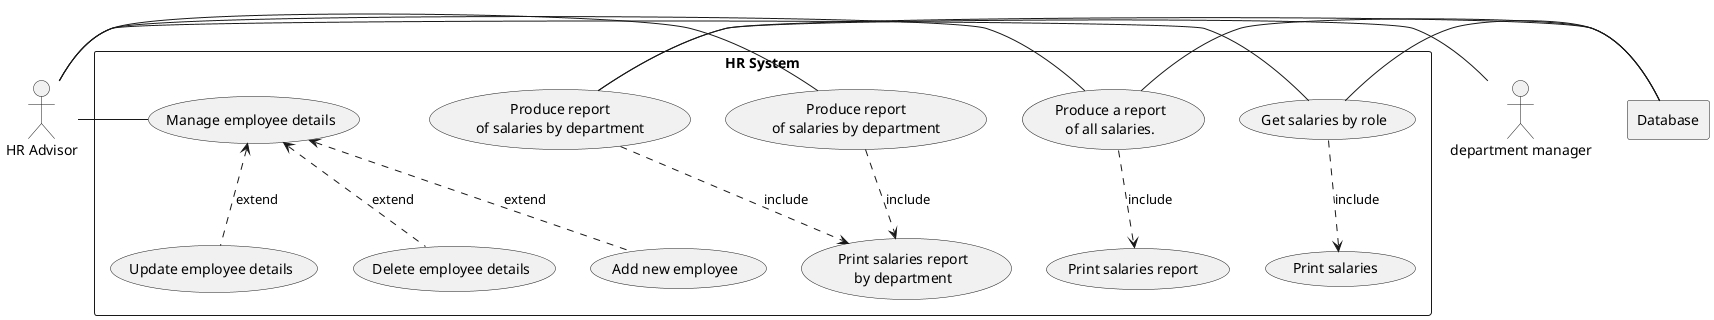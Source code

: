 @startuml

actor HR as "HR Advisor"
actor DM as "department manager"

rectangle Database

rectangle "HR System" {
    usecase UC4 as "Get salaries by role"

    usecase UC5 as "Produce a report
    of all salaries."

    usecase UC6 as "Produce report
    of salaries by department"

    usecase UC7 as "Produce report
    of salaries by department"


    usecase UC8 as "Add new employee"
    usecase UC9 as "Update employee details"
    usecase UC10 as "Delete employee details"
    usecase UC11 as "Manage employee details"

    usecase UCa as "Print salaries "
    usecase UCc as "Print salaries report "
    usecase UCb as "Print salaries report
    by department"


    HR - UC4
    HR - UC5
    HR - UC6
    HR - UC11
    DM - UC7

    UC4 ..> UCa : include
    UC6 ..> UCb : include
    UC7 ..> UCb : include
    UC5 ..> UCc : include

    UC11 <.. UC8 : extend
    UC11 <.. UC9 : extend
    UC11 <.. UC10 : extend

    UC4 - Database
    UC5 - Database
    UC7 - Database


}

@enduml

#8 Delete employee details.